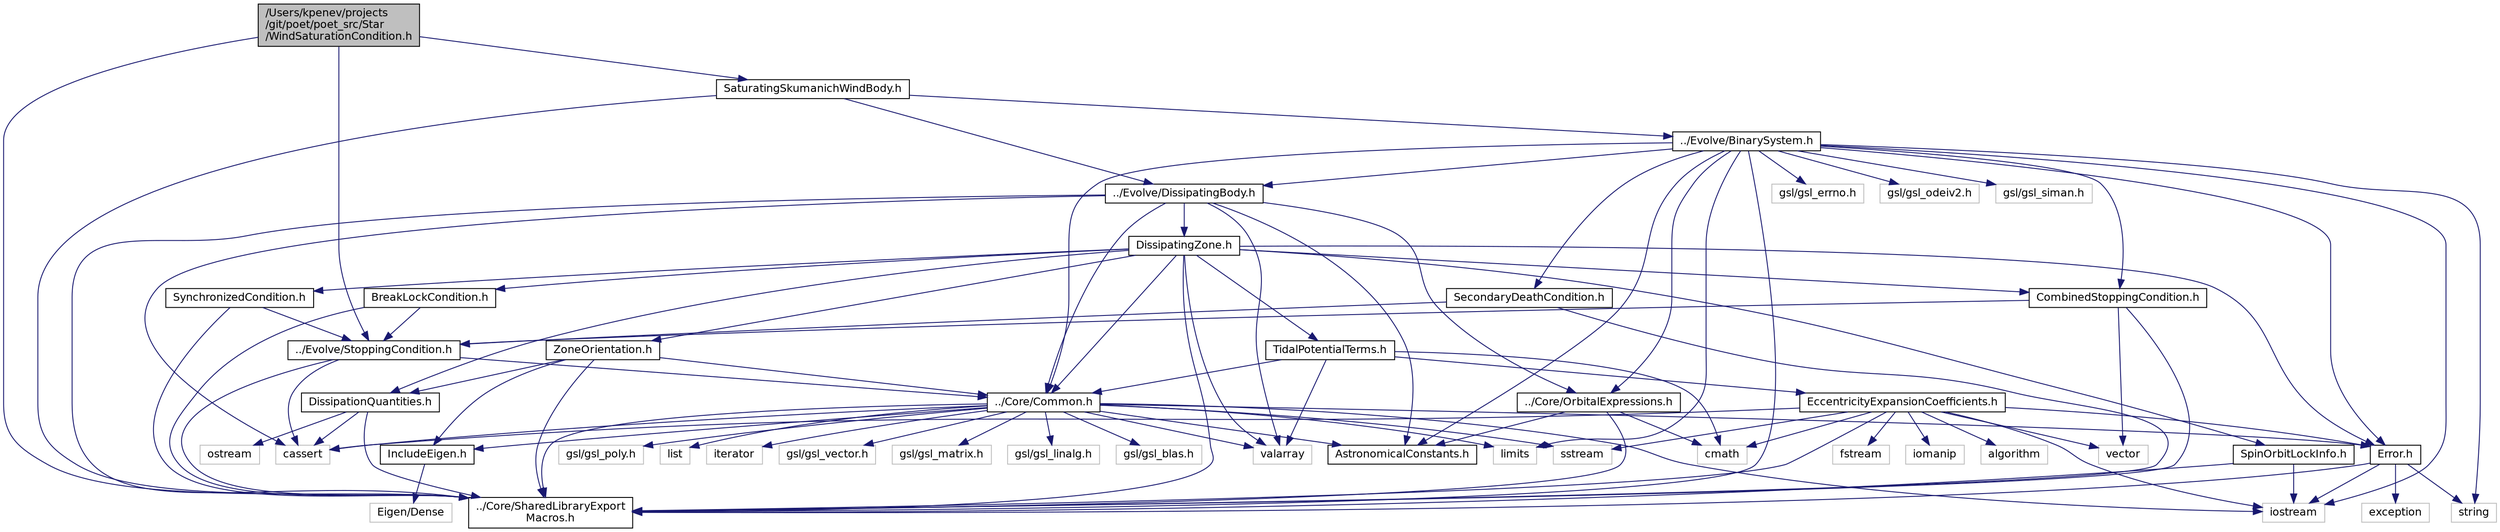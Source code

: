 digraph "/Users/kpenev/projects/git/poet/poet_src/Star/WindSaturationCondition.h"
{
 // INTERACTIVE_SVG=YES
  edge [fontname="Helvetica",fontsize="12",labelfontname="Helvetica",labelfontsize="12"];
  node [fontname="Helvetica",fontsize="12",shape=record];
  Node0 [label="/Users/kpenev/projects\l/git/poet/poet_src/Star\l/WindSaturationCondition.h",height=0.2,width=0.4,color="black", fillcolor="grey75", style="filled", fontcolor="black"];
  Node0 -> Node1 [color="midnightblue",fontsize="12",style="solid",fontname="Helvetica"];
  Node1 [label="../Core/SharedLibraryExport\lMacros.h",height=0.2,width=0.4,color="black", fillcolor="white", style="filled",URL="$SharedLibraryExportMacros_8h_source.html"];
  Node0 -> Node2 [color="midnightblue",fontsize="12",style="solid",fontname="Helvetica"];
  Node2 [label="../Evolve/StoppingCondition.h",height=0.2,width=0.4,color="black", fillcolor="white", style="filled",URL="$StoppingCondition_8h.html",tooltip="Defines the various stopping conditions needed by OrbitSolver. "];
  Node2 -> Node1 [color="midnightblue",fontsize="12",style="solid",fontname="Helvetica"];
  Node2 -> Node3 [color="midnightblue",fontsize="12",style="solid",fontname="Helvetica"];
  Node3 [label="../Core/Common.h",height=0.2,width=0.4,color="black", fillcolor="white", style="filled",URL="$Core_2Common_8h.html",tooltip="Declaration of some general purpose utilities. "];
  Node3 -> Node4 [color="midnightblue",fontsize="12",style="solid",fontname="Helvetica"];
  Node4 [label="list",height=0.2,width=0.4,color="grey75", fillcolor="white", style="filled"];
  Node3 -> Node5 [color="midnightblue",fontsize="12",style="solid",fontname="Helvetica"];
  Node5 [label="valarray",height=0.2,width=0.4,color="grey75", fillcolor="white", style="filled"];
  Node3 -> Node6 [color="midnightblue",fontsize="12",style="solid",fontname="Helvetica"];
  Node6 [label="limits",height=0.2,width=0.4,color="grey75", fillcolor="white", style="filled"];
  Node3 -> Node7 [color="midnightblue",fontsize="12",style="solid",fontname="Helvetica"];
  Node7 [label="sstream",height=0.2,width=0.4,color="grey75", fillcolor="white", style="filled"];
  Node3 -> Node8 [color="midnightblue",fontsize="12",style="solid",fontname="Helvetica"];
  Node8 [label="iostream",height=0.2,width=0.4,color="grey75", fillcolor="white", style="filled"];
  Node3 -> Node9 [color="midnightblue",fontsize="12",style="solid",fontname="Helvetica"];
  Node9 [label="iterator",height=0.2,width=0.4,color="grey75", fillcolor="white", style="filled"];
  Node3 -> Node10 [color="midnightblue",fontsize="12",style="solid",fontname="Helvetica"];
  Node10 [label="gsl/gsl_vector.h",height=0.2,width=0.4,color="grey75", fillcolor="white", style="filled"];
  Node3 -> Node11 [color="midnightblue",fontsize="12",style="solid",fontname="Helvetica"];
  Node11 [label="gsl/gsl_matrix.h",height=0.2,width=0.4,color="grey75", fillcolor="white", style="filled"];
  Node3 -> Node12 [color="midnightblue",fontsize="12",style="solid",fontname="Helvetica"];
  Node12 [label="gsl/gsl_linalg.h",height=0.2,width=0.4,color="grey75", fillcolor="white", style="filled"];
  Node3 -> Node13 [color="midnightblue",fontsize="12",style="solid",fontname="Helvetica"];
  Node13 [label="gsl/gsl_blas.h",height=0.2,width=0.4,color="grey75", fillcolor="white", style="filled"];
  Node3 -> Node14 [color="midnightblue",fontsize="12",style="solid",fontname="Helvetica"];
  Node14 [label="gsl/gsl_poly.h",height=0.2,width=0.4,color="grey75", fillcolor="white", style="filled"];
  Node3 -> Node15 [color="midnightblue",fontsize="12",style="solid",fontname="Helvetica"];
  Node15 [label="cassert",height=0.2,width=0.4,color="grey75", fillcolor="white", style="filled"];
  Node3 -> Node1 [color="midnightblue",fontsize="12",style="solid",fontname="Helvetica"];
  Node3 -> Node16 [color="midnightblue",fontsize="12",style="solid",fontname="Helvetica"];
  Node16 [label="Error.h",height=0.2,width=0.4,color="black", fillcolor="white", style="filled",URL="$Error_8h.html",tooltip="Defines the exception hierarchy used by this code. "];
  Node16 -> Node1 [color="midnightblue",fontsize="12",style="solid",fontname="Helvetica"];
  Node16 -> Node8 [color="midnightblue",fontsize="12",style="solid",fontname="Helvetica"];
  Node16 -> Node17 [color="midnightblue",fontsize="12",style="solid",fontname="Helvetica"];
  Node17 [label="exception",height=0.2,width=0.4,color="grey75", fillcolor="white", style="filled"];
  Node16 -> Node18 [color="midnightblue",fontsize="12",style="solid",fontname="Helvetica"];
  Node18 [label="string",height=0.2,width=0.4,color="grey75", fillcolor="white", style="filled"];
  Node3 -> Node19 [color="midnightblue",fontsize="12",style="solid",fontname="Helvetica"];
  Node19 [label="AstronomicalConstants.h",height=0.2,width=0.4,color="black", fillcolor="white", style="filled",URL="$AstronomicalConstants_8h.html",tooltip="Defines various astronomical constants. "];
  Node3 -> Node20 [color="midnightblue",fontsize="12",style="solid",fontname="Helvetica"];
  Node20 [label="IncludeEigen.h",height=0.2,width=0.4,color="black", fillcolor="white", style="filled",URL="$IncludeEigen_8h_source.html"];
  Node20 -> Node21 [color="midnightblue",fontsize="12",style="solid",fontname="Helvetica"];
  Node21 [label="Eigen/Dense",height=0.2,width=0.4,color="grey75", fillcolor="white", style="filled"];
  Node2 -> Node15 [color="midnightblue",fontsize="12",style="solid",fontname="Helvetica"];
  Node0 -> Node22 [color="midnightblue",fontsize="12",style="solid",fontname="Helvetica"];
  Node22 [label="SaturatingSkumanichWindBody.h",height=0.2,width=0.4,color="black", fillcolor="white", style="filled",URL="$SaturatingSkumanichWindBody_8h.html",tooltip="Decrales a body subject to angular momentum loss . "];
  Node22 -> Node1 [color="midnightblue",fontsize="12",style="solid",fontname="Helvetica"];
  Node22 -> Node23 [color="midnightblue",fontsize="12",style="solid",fontname="Helvetica"];
  Node23 [label="../Evolve/DissipatingBody.h",height=0.2,width=0.4,color="black", fillcolor="white", style="filled",URL="$DissipatingBody_8h.html",tooltip="Declares the DissipatingBody class. "];
  Node23 -> Node1 [color="midnightblue",fontsize="12",style="solid",fontname="Helvetica"];
  Node23 -> Node24 [color="midnightblue",fontsize="12",style="solid",fontname="Helvetica"];
  Node24 [label="DissipatingZone.h",height=0.2,width=0.4,color="black", fillcolor="white", style="filled",URL="$DissipatingZone_8h.html",tooltip="Declares a class representing one zone of a body dissipative to tidal distortions. "];
  Node24 -> Node25 [color="midnightblue",fontsize="12",style="solid",fontname="Helvetica"];
  Node25 [label="ZoneOrientation.h",height=0.2,width=0.4,color="black", fillcolor="white", style="filled",URL="$ZoneOrientation_8h.html",tooltip="Declares a class for orientations of zones of DissipatingBody objects. "];
  Node25 -> Node1 [color="midnightblue",fontsize="12",style="solid",fontname="Helvetica"];
  Node25 -> Node26 [color="midnightblue",fontsize="12",style="solid",fontname="Helvetica"];
  Node26 [label="DissipationQuantities.h",height=0.2,width=0.4,color="black", fillcolor="white", style="filled",URL="$DissipationQuantities_8h.html",tooltip="Declaration of enumerations of dissipation quantities and derivatives. "];
  Node26 -> Node1 [color="midnightblue",fontsize="12",style="solid",fontname="Helvetica"];
  Node26 -> Node27 [color="midnightblue",fontsize="12",style="solid",fontname="Helvetica"];
  Node27 [label="ostream",height=0.2,width=0.4,color="grey75", fillcolor="white", style="filled"];
  Node26 -> Node15 [color="midnightblue",fontsize="12",style="solid",fontname="Helvetica"];
  Node25 -> Node3 [color="midnightblue",fontsize="12",style="solid",fontname="Helvetica"];
  Node25 -> Node20 [color="midnightblue",fontsize="12",style="solid",fontname="Helvetica"];
  Node24 -> Node1 [color="midnightblue",fontsize="12",style="solid",fontname="Helvetica"];
  Node24 -> Node16 [color="midnightblue",fontsize="12",style="solid",fontname="Helvetica"];
  Node24 -> Node28 [color="midnightblue",fontsize="12",style="solid",fontname="Helvetica"];
  Node28 [label="TidalPotentialTerms.h",height=0.2,width=0.4,color="black", fillcolor="white", style="filled",URL="$TidalPotentialTerms_8h.html",tooltip="Declare an interface for evaluating the expansion of the tidal potential. "];
  Node28 -> Node29 [color="midnightblue",fontsize="12",style="solid",fontname="Helvetica"];
  Node29 [label="cmath",height=0.2,width=0.4,color="grey75", fillcolor="white", style="filled"];
  Node28 -> Node5 [color="midnightblue",fontsize="12",style="solid",fontname="Helvetica"];
  Node28 -> Node30 [color="midnightblue",fontsize="12",style="solid",fontname="Helvetica"];
  Node30 [label="EccentricityExpansionCoefficients.h",height=0.2,width=0.4,color="black", fillcolor="white", style="filled",URL="$EccentricityExpansionCoefficients_8h.html",tooltip="Declares a class which provides the [  coefficients]{InclinationEccentricity_pms1}. "];
  Node30 -> Node1 [color="midnightblue",fontsize="12",style="solid",fontname="Helvetica"];
  Node30 -> Node16 [color="midnightblue",fontsize="12",style="solid",fontname="Helvetica"];
  Node30 -> Node31 [color="midnightblue",fontsize="12",style="solid",fontname="Helvetica"];
  Node31 [label="vector",height=0.2,width=0.4,color="grey75", fillcolor="white", style="filled"];
  Node30 -> Node32 [color="midnightblue",fontsize="12",style="solid",fontname="Helvetica"];
  Node32 [label="fstream",height=0.2,width=0.4,color="grey75", fillcolor="white", style="filled"];
  Node30 -> Node33 [color="midnightblue",fontsize="12",style="solid",fontname="Helvetica"];
  Node33 [label="iomanip",height=0.2,width=0.4,color="grey75", fillcolor="white", style="filled"];
  Node30 -> Node29 [color="midnightblue",fontsize="12",style="solid",fontname="Helvetica"];
  Node30 -> Node8 [color="midnightblue",fontsize="12",style="solid",fontname="Helvetica"];
  Node30 -> Node7 [color="midnightblue",fontsize="12",style="solid",fontname="Helvetica"];
  Node30 -> Node15 [color="midnightblue",fontsize="12",style="solid",fontname="Helvetica"];
  Node30 -> Node34 [color="midnightblue",fontsize="12",style="solid",fontname="Helvetica"];
  Node34 [label="algorithm",height=0.2,width=0.4,color="grey75", fillcolor="white", style="filled"];
  Node28 -> Node3 [color="midnightblue",fontsize="12",style="solid",fontname="Helvetica"];
  Node24 -> Node26 [color="midnightblue",fontsize="12",style="solid",fontname="Helvetica"];
  Node24 -> Node35 [color="midnightblue",fontsize="12",style="solid",fontname="Helvetica"];
  Node35 [label="SpinOrbitLockInfo.h",height=0.2,width=0.4,color="black", fillcolor="white", style="filled",URL="$SpinOrbitLockInfo_8h.html",tooltip="Defines the SpinOrbitLockInfo class. "];
  Node35 -> Node1 [color="midnightblue",fontsize="12",style="solid",fontname="Helvetica"];
  Node35 -> Node8 [color="midnightblue",fontsize="12",style="solid",fontname="Helvetica"];
  Node24 -> Node36 [color="midnightblue",fontsize="12",style="solid",fontname="Helvetica"];
  Node36 [label="CombinedStoppingCondition.h",height=0.2,width=0.4,color="black", fillcolor="white", style="filled",URL="$CombinedStoppingCondition_8h.html",tooltip="Declares a class for a stopping condition that combines other stopping conditions. "];
  Node36 -> Node1 [color="midnightblue",fontsize="12",style="solid",fontname="Helvetica"];
  Node36 -> Node2 [color="midnightblue",fontsize="12",style="solid",fontname="Helvetica"];
  Node36 -> Node31 [color="midnightblue",fontsize="12",style="solid",fontname="Helvetica"];
  Node24 -> Node37 [color="midnightblue",fontsize="12",style="solid",fontname="Helvetica"];
  Node37 [label="BreakLockCondition.h",height=0.2,width=0.4,color="black", fillcolor="white", style="filled",URL="$BreakLockCondition_8h.html",tooltip="Declares a class for a stopping condition monitoring when a locked zone loses the lock..."];
  Node37 -> Node1 [color="midnightblue",fontsize="12",style="solid",fontname="Helvetica"];
  Node37 -> Node2 [color="midnightblue",fontsize="12",style="solid",fontname="Helvetica"];
  Node24 -> Node38 [color="midnightblue",fontsize="12",style="solid",fontname="Helvetica"];
  Node38 [label="SynchronizedCondition.h",height=0.2,width=0.4,color="black", fillcolor="white", style="filled",URL="$SynchronizedCondition_8h.html",tooltip="Declares a stopping condition monitoring spin-orbit synchronization. "];
  Node38 -> Node1 [color="midnightblue",fontsize="12",style="solid",fontname="Helvetica"];
  Node38 -> Node2 [color="midnightblue",fontsize="12",style="solid",fontname="Helvetica"];
  Node24 -> Node3 [color="midnightblue",fontsize="12",style="solid",fontname="Helvetica"];
  Node24 -> Node5 [color="midnightblue",fontsize="12",style="solid",fontname="Helvetica"];
  Node23 -> Node39 [color="midnightblue",fontsize="12",style="solid",fontname="Helvetica"];
  Node39 [label="../Core/OrbitalExpressions.h",height=0.2,width=0.4,color="black", fillcolor="white", style="filled",URL="$OrbitalExpressions_8h.html",tooltip="A collection of functions which calculate various quantities for two body orbits. ..."];
  Node39 -> Node1 [color="midnightblue",fontsize="12",style="solid",fontname="Helvetica"];
  Node39 -> Node29 [color="midnightblue",fontsize="12",style="solid",fontname="Helvetica"];
  Node39 -> Node19 [color="midnightblue",fontsize="12",style="solid",fontname="Helvetica"];
  Node23 -> Node19 [color="midnightblue",fontsize="12",style="solid",fontname="Helvetica"];
  Node23 -> Node3 [color="midnightblue",fontsize="12",style="solid",fontname="Helvetica"];
  Node23 -> Node5 [color="midnightblue",fontsize="12",style="solid",fontname="Helvetica"];
  Node23 -> Node15 [color="midnightblue",fontsize="12",style="solid",fontname="Helvetica"];
  Node22 -> Node40 [color="midnightblue",fontsize="12",style="solid",fontname="Helvetica"];
  Node40 [label="../Evolve/BinarySystem.h",height=0.2,width=0.4,color="black", fillcolor="white", style="filled",URL="$BinarySystem_8h.html",tooltip="Defines the BinarySystem class. "];
  Node40 -> Node1 [color="midnightblue",fontsize="12",style="solid",fontname="Helvetica"];
  Node40 -> Node23 [color="midnightblue",fontsize="12",style="solid",fontname="Helvetica"];
  Node40 -> Node36 [color="midnightblue",fontsize="12",style="solid",fontname="Helvetica"];
  Node40 -> Node41 [color="midnightblue",fontsize="12",style="solid",fontname="Helvetica"];
  Node41 [label="SecondaryDeathCondition.h",height=0.2,width=0.4,color="black", fillcolor="white", style="filled",URL="$SecondaryDeathCondition_8h.html",tooltip="Declares a stopping condition class monitoring for the death of the secondary object. "];
  Node41 -> Node1 [color="midnightblue",fontsize="12",style="solid",fontname="Helvetica"];
  Node41 -> Node2 [color="midnightblue",fontsize="12",style="solid",fontname="Helvetica"];
  Node40 -> Node19 [color="midnightblue",fontsize="12",style="solid",fontname="Helvetica"];
  Node40 -> Node3 [color="midnightblue",fontsize="12",style="solid",fontname="Helvetica"];
  Node40 -> Node39 [color="midnightblue",fontsize="12",style="solid",fontname="Helvetica"];
  Node40 -> Node16 [color="midnightblue",fontsize="12",style="solid",fontname="Helvetica"];
  Node40 -> Node42 [color="midnightblue",fontsize="12",style="solid",fontname="Helvetica"];
  Node42 [label="gsl/gsl_errno.h",height=0.2,width=0.4,color="grey75", fillcolor="white", style="filled"];
  Node40 -> Node43 [color="midnightblue",fontsize="12",style="solid",fontname="Helvetica"];
  Node43 [label="gsl/gsl_odeiv2.h",height=0.2,width=0.4,color="grey75", fillcolor="white", style="filled"];
  Node40 -> Node44 [color="midnightblue",fontsize="12",style="solid",fontname="Helvetica"];
  Node44 [label="gsl/gsl_siman.h",height=0.2,width=0.4,color="grey75", fillcolor="white", style="filled"];
  Node40 -> Node18 [color="midnightblue",fontsize="12",style="solid",fontname="Helvetica"];
  Node40 -> Node6 [color="midnightblue",fontsize="12",style="solid",fontname="Helvetica"];
  Node40 -> Node8 [color="midnightblue",fontsize="12",style="solid",fontname="Helvetica"];
}
